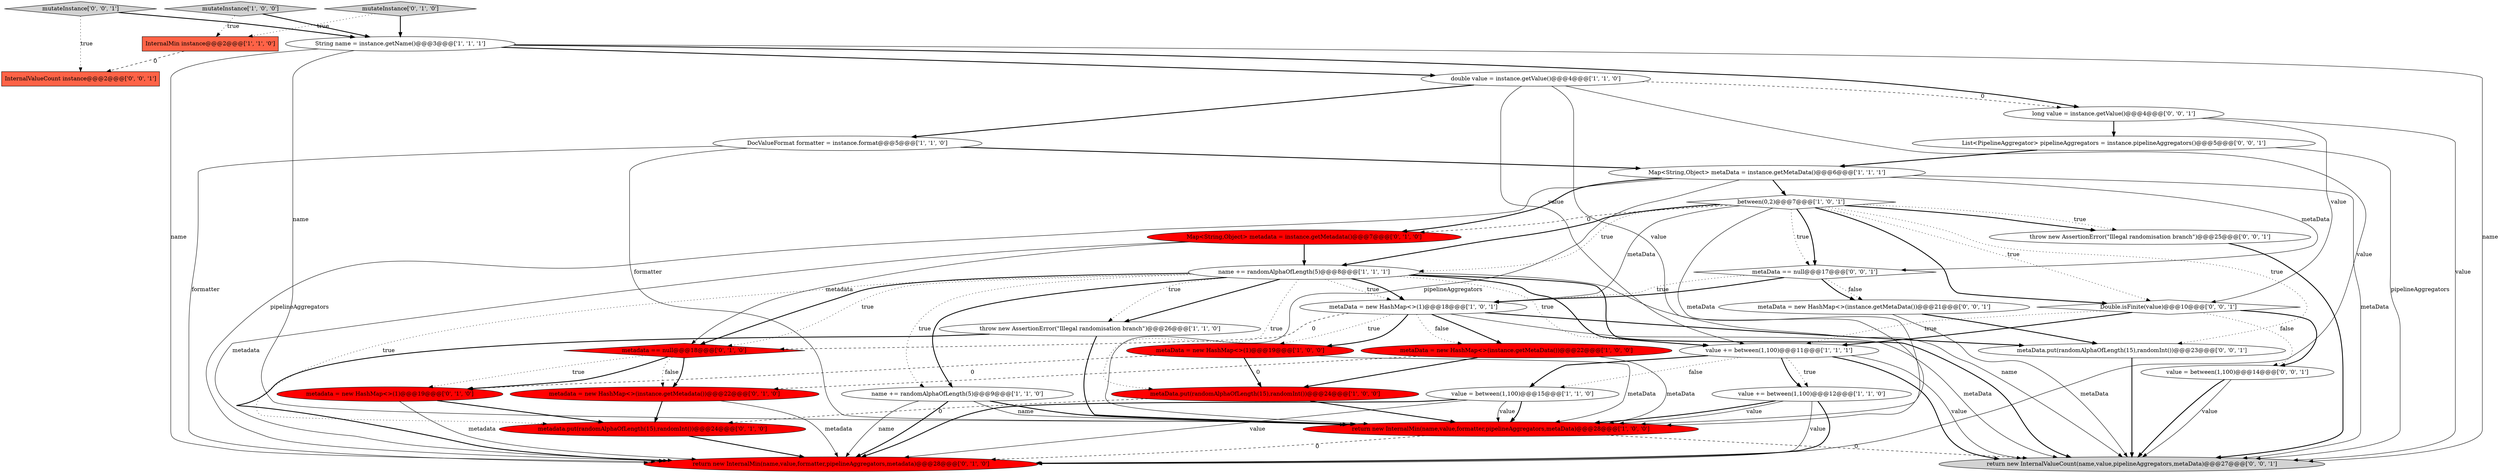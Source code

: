 digraph {
4 [style = filled, label = "metaData.put(randomAlphaOfLength(15),randomInt())@@@24@@@['1', '0', '0']", fillcolor = red, shape = ellipse image = "AAA1AAABBB1BBB"];
9 [style = filled, label = "return new InternalMin(name,value,formatter,pipelineAggregators,metaData)@@@28@@@['1', '0', '0']", fillcolor = red, shape = ellipse image = "AAA1AAABBB1BBB"];
2 [style = filled, label = "metaData = new HashMap<>(instance.getMetaData())@@@22@@@['1', '0', '0']", fillcolor = red, shape = ellipse image = "AAA1AAABBB1BBB"];
24 [style = filled, label = "mutateInstance['0', '1', '0']", fillcolor = lightgray, shape = diamond image = "AAA0AAABBB2BBB"];
16 [style = filled, label = "name += randomAlphaOfLength(5)@@@9@@@['1', '1', '0']", fillcolor = white, shape = ellipse image = "AAA0AAABBB1BBB"];
8 [style = filled, label = "double value = instance.getValue()@@@4@@@['1', '1', '0']", fillcolor = white, shape = ellipse image = "AAA0AAABBB1BBB"];
22 [style = filled, label = "metadata == null@@@18@@@['0', '1', '0']", fillcolor = red, shape = diamond image = "AAA1AAABBB2BBB"];
12 [style = filled, label = "throw new AssertionError(\"Illegal randomisation branch\")@@@26@@@['1', '1', '0']", fillcolor = white, shape = ellipse image = "AAA0AAABBB1BBB"];
31 [style = filled, label = "metaData = new HashMap<>(instance.getMetaData())@@@21@@@['0', '0', '1']", fillcolor = white, shape = ellipse image = "AAA0AAABBB3BBB"];
33 [style = filled, label = "metaData == null@@@17@@@['0', '0', '1']", fillcolor = white, shape = diamond image = "AAA0AAABBB3BBB"];
14 [style = filled, label = "value += between(1,100)@@@11@@@['1', '1', '1']", fillcolor = white, shape = ellipse image = "AAA0AAABBB1BBB"];
30 [style = filled, label = "return new InternalValueCount(name,value,pipelineAggregators,metaData)@@@27@@@['0', '0', '1']", fillcolor = lightgray, shape = ellipse image = "AAA0AAABBB3BBB"];
26 [style = filled, label = "metaData.put(randomAlphaOfLength(15),randomInt())@@@23@@@['0', '0', '1']", fillcolor = white, shape = ellipse image = "AAA0AAABBB3BBB"];
29 [style = filled, label = "Double.isFinite(value)@@@10@@@['0', '0', '1']", fillcolor = white, shape = diamond image = "AAA0AAABBB3BBB"];
13 [style = filled, label = "value += between(1,100)@@@12@@@['1', '1', '0']", fillcolor = white, shape = ellipse image = "AAA0AAABBB1BBB"];
35 [style = filled, label = "InternalValueCount instance@@@2@@@['0', '0', '1']", fillcolor = tomato, shape = box image = "AAA0AAABBB3BBB"];
21 [style = filled, label = "return new InternalMin(name,value,formatter,pipelineAggregators,metadata)@@@28@@@['0', '1', '0']", fillcolor = red, shape = ellipse image = "AAA1AAABBB2BBB"];
20 [style = filled, label = "metadata = new HashMap<>(instance.getMetadata())@@@22@@@['0', '1', '0']", fillcolor = red, shape = ellipse image = "AAA1AAABBB2BBB"];
1 [style = filled, label = "mutateInstance['1', '0', '0']", fillcolor = lightgray, shape = diamond image = "AAA0AAABBB1BBB"];
25 [style = filled, label = "mutateInstance['0', '0', '1']", fillcolor = lightgray, shape = diamond image = "AAA0AAABBB3BBB"];
0 [style = filled, label = "between(0,2)@@@7@@@['1', '0', '1']", fillcolor = white, shape = diamond image = "AAA0AAABBB1BBB"];
27 [style = filled, label = "value = between(1,100)@@@14@@@['0', '0', '1']", fillcolor = white, shape = ellipse image = "AAA0AAABBB3BBB"];
32 [style = filled, label = "long value = instance.getValue()@@@4@@@['0', '0', '1']", fillcolor = white, shape = ellipse image = "AAA0AAABBB3BBB"];
28 [style = filled, label = "List<PipelineAggregator> pipelineAggregators = instance.pipelineAggregators()@@@5@@@['0', '0', '1']", fillcolor = white, shape = ellipse image = "AAA0AAABBB3BBB"];
3 [style = filled, label = "String name = instance.getName()@@@3@@@['1', '1', '1']", fillcolor = white, shape = ellipse image = "AAA0AAABBB1BBB"];
6 [style = filled, label = "Map<String,Object> metaData = instance.getMetaData()@@@6@@@['1', '1', '1']", fillcolor = white, shape = ellipse image = "AAA0AAABBB1BBB"];
23 [style = filled, label = "metadata = new HashMap<>(1)@@@19@@@['0', '1', '0']", fillcolor = red, shape = ellipse image = "AAA1AAABBB2BBB"];
11 [style = filled, label = "metaData = new HashMap<>(1)@@@19@@@['1', '0', '0']", fillcolor = red, shape = ellipse image = "AAA1AAABBB1BBB"];
7 [style = filled, label = "name += randomAlphaOfLength(5)@@@8@@@['1', '1', '1']", fillcolor = white, shape = ellipse image = "AAA0AAABBB1BBB"];
10 [style = filled, label = "value = between(1,100)@@@15@@@['1', '1', '0']", fillcolor = white, shape = ellipse image = "AAA0AAABBB1BBB"];
15 [style = filled, label = "InternalMin instance@@@2@@@['1', '1', '0']", fillcolor = tomato, shape = box image = "AAA0AAABBB1BBB"];
17 [style = filled, label = "metaData = new HashMap<>(1)@@@18@@@['1', '0', '1']", fillcolor = white, shape = ellipse image = "AAA0AAABBB1BBB"];
34 [style = filled, label = "throw new AssertionError(\"Illegal randomisation branch\")@@@25@@@['0', '0', '1']", fillcolor = white, shape = ellipse image = "AAA0AAABBB3BBB"];
5 [style = filled, label = "DocValueFormat formatter = instance.format@@@5@@@['1', '1', '0']", fillcolor = white, shape = ellipse image = "AAA0AAABBB1BBB"];
18 [style = filled, label = "metadata.put(randomAlphaOfLength(15),randomInt())@@@24@@@['0', '1', '0']", fillcolor = red, shape = ellipse image = "AAA1AAABBB2BBB"];
19 [style = filled, label = "Map<String,Object> metadata = instance.getMetadata()@@@7@@@['0', '1', '0']", fillcolor = red, shape = ellipse image = "AAA1AAABBB2BBB"];
28->6 [style = bold, label=""];
31->30 [style = solid, label="metaData"];
7->30 [style = bold, label=""];
6->30 [style = solid, label="metaData"];
0->19 [style = dashed, label="0"];
25->35 [style = dotted, label="true"];
8->32 [style = dashed, label="0"];
23->21 [style = solid, label="metadata"];
12->9 [style = bold, label=""];
3->30 [style = solid, label="name"];
16->21 [style = solid, label="name"];
7->14 [style = bold, label=""];
9->21 [style = dashed, label="0"];
29->14 [style = dotted, label="true"];
0->34 [style = dotted, label="true"];
7->16 [style = bold, label=""];
29->14 [style = bold, label=""];
7->16 [style = dotted, label="true"];
22->20 [style = dotted, label="false"];
16->9 [style = bold, label=""];
9->30 [style = dashed, label="0"];
0->7 [style = dotted, label="true"];
17->22 [style = dashed, label="0"];
14->30 [style = bold, label=""];
22->23 [style = dotted, label="true"];
12->21 [style = bold, label=""];
27->30 [style = bold, label=""];
0->17 [style = solid, label="metaData"];
25->3 [style = bold, label=""];
2->9 [style = solid, label="metaData"];
14->10 [style = bold, label=""];
0->29 [style = bold, label=""];
6->9 [style = solid, label="pipelineAggregators"];
10->21 [style = bold, label=""];
2->4 [style = bold, label=""];
22->23 [style = bold, label=""];
7->12 [style = dotted, label="true"];
0->7 [style = bold, label=""];
20->18 [style = bold, label=""];
0->34 [style = bold, label=""];
29->27 [style = bold, label=""];
7->30 [style = solid, label="name"];
5->6 [style = bold, label=""];
17->2 [style = bold, label=""];
22->20 [style = bold, label=""];
1->15 [style = dotted, label="true"];
7->22 [style = dotted, label="true"];
0->26 [style = dotted, label="true"];
7->17 [style = dotted, label="true"];
24->3 [style = bold, label=""];
4->9 [style = bold, label=""];
8->21 [style = solid, label="value"];
3->9 [style = solid, label="name"];
7->17 [style = bold, label=""];
14->30 [style = solid, label="value"];
11->4 [style = bold, label=""];
1->3 [style = bold, label=""];
13->21 [style = solid, label="value"];
11->23 [style = dashed, label="0"];
20->21 [style = solid, label="metadata"];
33->17 [style = dotted, label="true"];
32->30 [style = solid, label="value"];
15->35 [style = dashed, label="0"];
7->22 [style = bold, label=""];
31->26 [style = bold, label=""];
5->9 [style = solid, label="formatter"];
17->2 [style = dotted, label="false"];
3->8 [style = bold, label=""];
29->27 [style = dotted, label="false"];
5->21 [style = solid, label="formatter"];
7->18 [style = dotted, label="true"];
33->31 [style = dotted, label="false"];
10->9 [style = bold, label=""];
13->9 [style = bold, label=""];
14->13 [style = bold, label=""];
18->21 [style = bold, label=""];
6->33 [style = solid, label="metaData"];
14->10 [style = dotted, label="false"];
23->18 [style = bold, label=""];
19->21 [style = solid, label="metadata"];
17->30 [style = solid, label="metaData"];
3->21 [style = solid, label="name"];
33->17 [style = bold, label=""];
32->29 [style = solid, label="value"];
0->9 [style = solid, label="metaData"];
17->11 [style = dotted, label="true"];
8->9 [style = solid, label="value"];
4->18 [style = dashed, label="0"];
17->26 [style = bold, label=""];
2->20 [style = dashed, label="0"];
7->12 [style = bold, label=""];
8->14 [style = solid, label="value"];
0->33 [style = dotted, label="true"];
6->0 [style = bold, label=""];
6->19 [style = bold, label=""];
11->9 [style = solid, label="metaData"];
34->30 [style = bold, label=""];
14->13 [style = dotted, label="true"];
28->30 [style = solid, label="pipelineAggregators"];
26->30 [style = bold, label=""];
13->9 [style = solid, label="value"];
0->29 [style = dotted, label="true"];
19->22 [style = solid, label="metadata"];
8->5 [style = bold, label=""];
0->33 [style = bold, label=""];
16->21 [style = bold, label=""];
16->9 [style = solid, label="name"];
10->9 [style = solid, label="value"];
7->4 [style = dotted, label="true"];
6->21 [style = solid, label="pipelineAggregators"];
24->15 [style = dotted, label="true"];
10->21 [style = solid, label="value"];
33->31 [style = bold, label=""];
27->30 [style = solid, label="value"];
3->32 [style = bold, label=""];
13->21 [style = bold, label=""];
32->28 [style = bold, label=""];
19->7 [style = bold, label=""];
17->11 [style = bold, label=""];
7->14 [style = dotted, label="true"];
}
